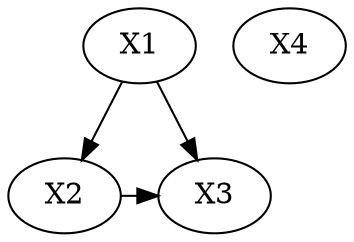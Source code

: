 // NN Structure
digraph {
	A [label=X1]
	B [label=X2]
	L [label=X3]
	x4 [label=X4]
	A -> B
	A -> L
	B -> L [constraint=false]
}
